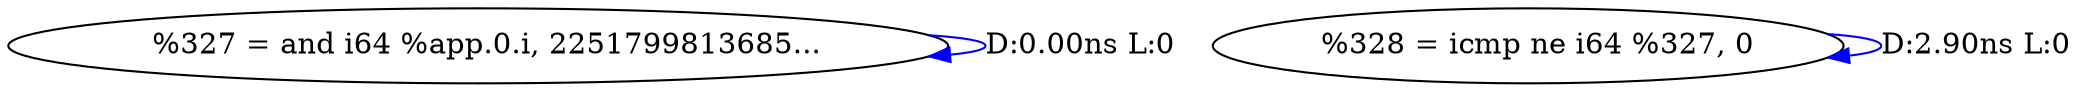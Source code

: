 digraph {
Node0x3351710[label="  %327 = and i64 %app.0.i, 2251799813685..."];
Node0x3351710 -> Node0x3351710[label="D:0.00ns L:0",color=blue];
Node0x33517f0[label="  %328 = icmp ne i64 %327, 0"];
Node0x33517f0 -> Node0x33517f0[label="D:2.90ns L:0",color=blue];
}
